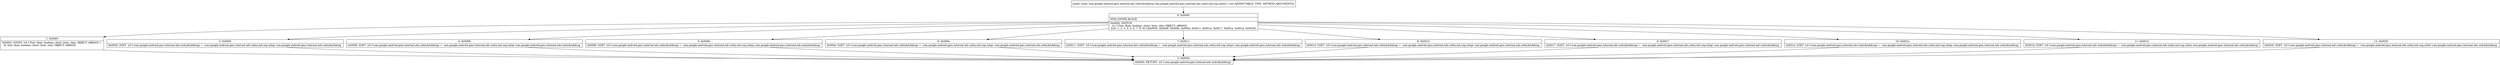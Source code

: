 digraph "CFG forcom.google.android.gms.internal.ads.zzdry.zzb.zzg.zzhi(I)Lcom\/google\/android\/gms\/internal\/ads\/zzdry$zzb$zzg;" {
Node_0 [shape=record,label="{0\:\ 0x0000|MTH_ENTER_BLOCK\l|0x0000: SWITCH  \l  (r1 I:?[int, float, boolean, short, byte, char, OBJECT, ARRAY])\l k:[0, 1, 2, 3, 4, 5, 6, 7, 8, 9] t:[0x0005, 0x0008, 0x000b, 0x000e, 0x0011, 0x0014, 0x0017, 0x001a, 0x001d, 0x0020] \l}"];
Node_1 [shape=record,label="{1\:\ 0x0003|0x0003: CONST  (r0 I:?[int, float, boolean, short, byte, char, OBJECT, ARRAY]) = \l  (0 ?[int, float, boolean, short, byte, char, OBJECT, ARRAY])\l \l}"];
Node_2 [shape=record,label="{2\:\ 0x0004|0x0004: RETURN  (r0 I:com.google.android.gms.internal.ads.zzdry$zzb$zzg) \l}"];
Node_3 [shape=record,label="{3\:\ 0x0005|0x0005: SGET  (r0 I:com.google.android.gms.internal.ads.zzdry$zzb$zzg) =  com.google.android.gms.internal.ads.zzdry.zzb.zzg.zzhqs com.google.android.gms.internal.ads.zzdry$zzb$zzg \l}"];
Node_4 [shape=record,label="{4\:\ 0x0008|0x0008: SGET  (r0 I:com.google.android.gms.internal.ads.zzdry$zzb$zzg) =  com.google.android.gms.internal.ads.zzdry.zzb.zzg.zzhqt com.google.android.gms.internal.ads.zzdry$zzb$zzg \l}"];
Node_5 [shape=record,label="{5\:\ 0x000b|0x000b: SGET  (r0 I:com.google.android.gms.internal.ads.zzdry$zzb$zzg) =  com.google.android.gms.internal.ads.zzdry.zzb.zzg.zzhqu com.google.android.gms.internal.ads.zzdry$zzb$zzg \l}"];
Node_6 [shape=record,label="{6\:\ 0x000e|0x000e: SGET  (r0 I:com.google.android.gms.internal.ads.zzdry$zzb$zzg) =  com.google.android.gms.internal.ads.zzdry.zzb.zzg.zzhqv com.google.android.gms.internal.ads.zzdry$zzb$zzg \l}"];
Node_7 [shape=record,label="{7\:\ 0x0011|0x0011: SGET  (r0 I:com.google.android.gms.internal.ads.zzdry$zzb$zzg) =  com.google.android.gms.internal.ads.zzdry.zzb.zzg.zzhqw com.google.android.gms.internal.ads.zzdry$zzb$zzg \l}"];
Node_8 [shape=record,label="{8\:\ 0x0014|0x0014: SGET  (r0 I:com.google.android.gms.internal.ads.zzdry$zzb$zzg) =  com.google.android.gms.internal.ads.zzdry.zzb.zzg.zzhqx com.google.android.gms.internal.ads.zzdry$zzb$zzg \l}"];
Node_9 [shape=record,label="{9\:\ 0x0017|0x0017: SGET  (r0 I:com.google.android.gms.internal.ads.zzdry$zzb$zzg) =  com.google.android.gms.internal.ads.zzdry.zzb.zzg.zzhqy com.google.android.gms.internal.ads.zzdry$zzb$zzg \l}"];
Node_10 [shape=record,label="{10\:\ 0x001a|0x001a: SGET  (r0 I:com.google.android.gms.internal.ads.zzdry$zzb$zzg) =  com.google.android.gms.internal.ads.zzdry.zzb.zzg.zzhqz com.google.android.gms.internal.ads.zzdry$zzb$zzg \l}"];
Node_11 [shape=record,label="{11\:\ 0x001d|0x001d: SGET  (r0 I:com.google.android.gms.internal.ads.zzdry$zzb$zzg) =  com.google.android.gms.internal.ads.zzdry.zzb.zzg.zzhra com.google.android.gms.internal.ads.zzdry$zzb$zzg \l}"];
Node_12 [shape=record,label="{12\:\ 0x0020|0x0020: SGET  (r0 I:com.google.android.gms.internal.ads.zzdry$zzb$zzg) =  com.google.android.gms.internal.ads.zzdry.zzb.zzg.zzhrb com.google.android.gms.internal.ads.zzdry$zzb$zzg \l}"];
MethodNode[shape=record,label="{public static com.google.android.gms.internal.ads.zzdry$zzb$zzg com.google.android.gms.internal.ads.zzdry.zzb.zzg.zzhi((r1 I:int A[IMMUTABLE_TYPE, METHOD_ARGUMENT])) }"];
MethodNode -> Node_0;
Node_0 -> Node_1;
Node_0 -> Node_3;
Node_0 -> Node_4;
Node_0 -> Node_5;
Node_0 -> Node_6;
Node_0 -> Node_7;
Node_0 -> Node_8;
Node_0 -> Node_9;
Node_0 -> Node_10;
Node_0 -> Node_11;
Node_0 -> Node_12;
Node_1 -> Node_2;
Node_3 -> Node_2;
Node_4 -> Node_2;
Node_5 -> Node_2;
Node_6 -> Node_2;
Node_7 -> Node_2;
Node_8 -> Node_2;
Node_9 -> Node_2;
Node_10 -> Node_2;
Node_11 -> Node_2;
Node_12 -> Node_2;
}

